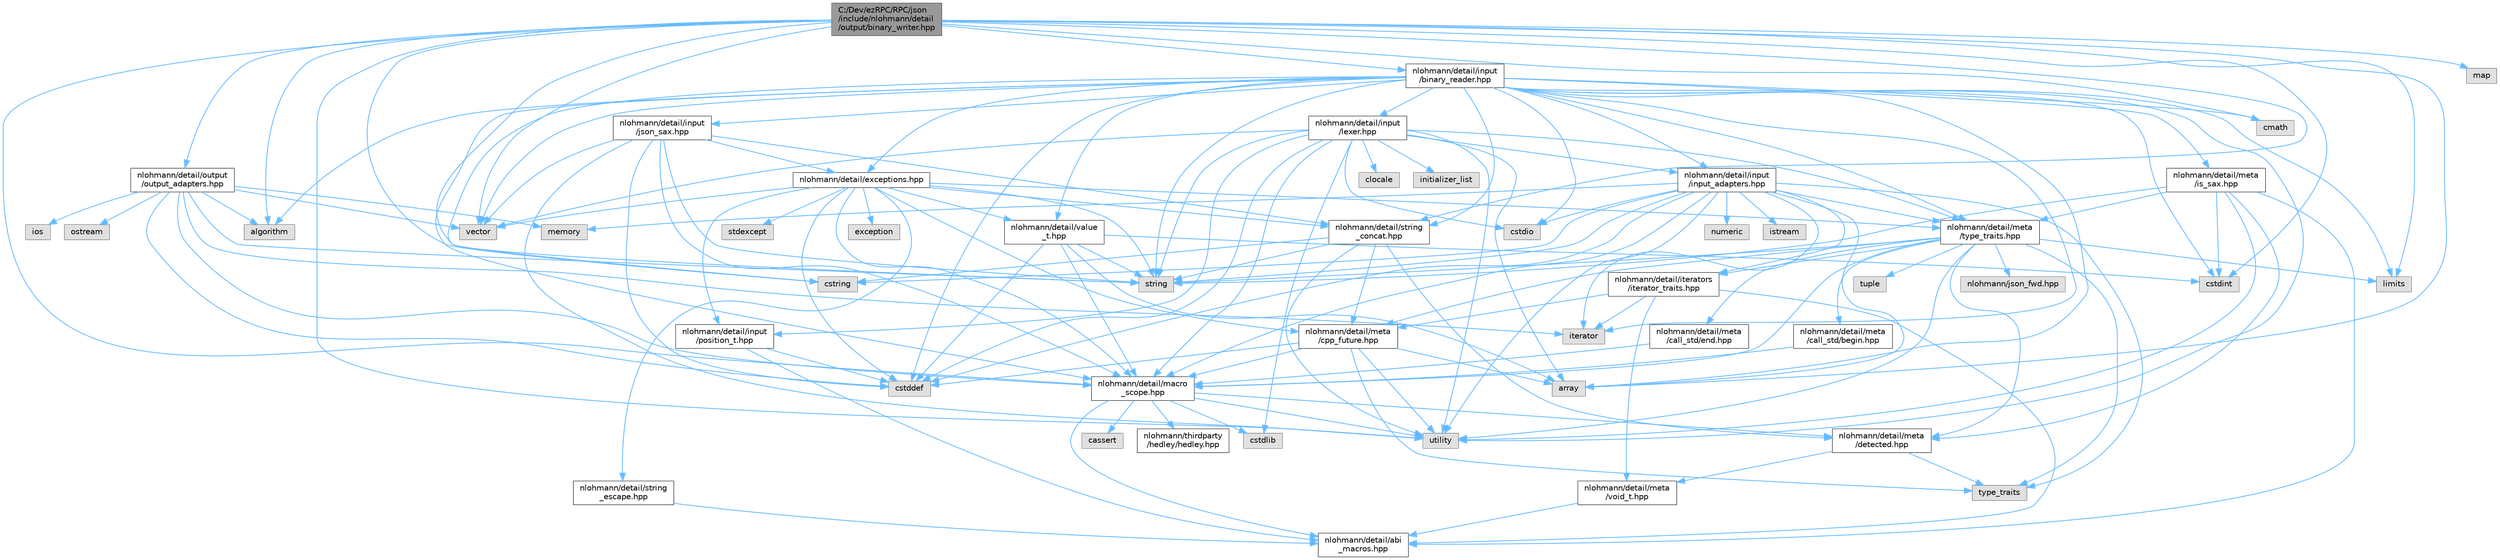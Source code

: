 digraph "C:/Dev/ezRPC/RPC/json/include/nlohmann/detail/output/binary_writer.hpp"
{
 // LATEX_PDF_SIZE
  bgcolor="transparent";
  edge [fontname=Helvetica,fontsize=10,labelfontname=Helvetica,labelfontsize=10];
  node [fontname=Helvetica,fontsize=10,shape=box,height=0.2,width=0.4];
  Node1 [id="Node000001",label="C:/Dev/ezRPC/RPC/json\l/include/nlohmann/detail\l/output/binary_writer.hpp",height=0.2,width=0.4,color="gray40", fillcolor="grey60", style="filled", fontcolor="black",tooltip=" "];
  Node1 -> Node2 [id="edge1_Node000001_Node000002",color="steelblue1",style="solid",tooltip=" "];
  Node2 [id="Node000002",label="algorithm",height=0.2,width=0.4,color="grey60", fillcolor="#E0E0E0", style="filled",tooltip=" "];
  Node1 -> Node3 [id="edge2_Node000001_Node000003",color="steelblue1",style="solid",tooltip=" "];
  Node3 [id="Node000003",label="array",height=0.2,width=0.4,color="grey60", fillcolor="#E0E0E0", style="filled",tooltip=" "];
  Node1 -> Node4 [id="edge3_Node000001_Node000004",color="steelblue1",style="solid",tooltip=" "];
  Node4 [id="Node000004",label="map",height=0.2,width=0.4,color="grey60", fillcolor="#E0E0E0", style="filled",tooltip=" "];
  Node1 -> Node5 [id="edge4_Node000001_Node000005",color="steelblue1",style="solid",tooltip=" "];
  Node5 [id="Node000005",label="cmath",height=0.2,width=0.4,color="grey60", fillcolor="#E0E0E0", style="filled",tooltip=" "];
  Node1 -> Node6 [id="edge5_Node000001_Node000006",color="steelblue1",style="solid",tooltip=" "];
  Node6 [id="Node000006",label="cstdint",height=0.2,width=0.4,color="grey60", fillcolor="#E0E0E0", style="filled",tooltip=" "];
  Node1 -> Node7 [id="edge6_Node000001_Node000007",color="steelblue1",style="solid",tooltip=" "];
  Node7 [id="Node000007",label="cstring",height=0.2,width=0.4,color="grey60", fillcolor="#E0E0E0", style="filled",tooltip=" "];
  Node1 -> Node8 [id="edge7_Node000001_Node000008",color="steelblue1",style="solid",tooltip=" "];
  Node8 [id="Node000008",label="limits",height=0.2,width=0.4,color="grey60", fillcolor="#E0E0E0", style="filled",tooltip=" "];
  Node1 -> Node9 [id="edge8_Node000001_Node000009",color="steelblue1",style="solid",tooltip=" "];
  Node9 [id="Node000009",label="string",height=0.2,width=0.4,color="grey60", fillcolor="#E0E0E0", style="filled",tooltip=" "];
  Node1 -> Node10 [id="edge9_Node000001_Node000010",color="steelblue1",style="solid",tooltip=" "];
  Node10 [id="Node000010",label="utility",height=0.2,width=0.4,color="grey60", fillcolor="#E0E0E0", style="filled",tooltip=" "];
  Node1 -> Node11 [id="edge10_Node000001_Node000011",color="steelblue1",style="solid",tooltip=" "];
  Node11 [id="Node000011",label="vector",height=0.2,width=0.4,color="grey60", fillcolor="#E0E0E0", style="filled",tooltip=" "];
  Node1 -> Node12 [id="edge11_Node000001_Node000012",color="steelblue1",style="solid",tooltip=" "];
  Node12 [id="Node000012",label="nlohmann/detail/input\l/binary_reader.hpp",height=0.2,width=0.4,color="grey40", fillcolor="white", style="filled",URL="$binary__reader_8hpp.html",tooltip=" "];
  Node12 -> Node2 [id="edge12_Node000012_Node000002",color="steelblue1",style="solid",tooltip=" "];
  Node12 -> Node3 [id="edge13_Node000012_Node000003",color="steelblue1",style="solid",tooltip=" "];
  Node12 -> Node5 [id="edge14_Node000012_Node000005",color="steelblue1",style="solid",tooltip=" "];
  Node12 -> Node13 [id="edge15_Node000012_Node000013",color="steelblue1",style="solid",tooltip=" "];
  Node13 [id="Node000013",label="cstddef",height=0.2,width=0.4,color="grey60", fillcolor="#E0E0E0", style="filled",tooltip=" "];
  Node12 -> Node6 [id="edge16_Node000012_Node000006",color="steelblue1",style="solid",tooltip=" "];
  Node12 -> Node14 [id="edge17_Node000012_Node000014",color="steelblue1",style="solid",tooltip=" "];
  Node14 [id="Node000014",label="cstdio",height=0.2,width=0.4,color="grey60", fillcolor="#E0E0E0", style="filled",tooltip=" "];
  Node12 -> Node7 [id="edge18_Node000012_Node000007",color="steelblue1",style="solid",tooltip=" "];
  Node12 -> Node15 [id="edge19_Node000012_Node000015",color="steelblue1",style="solid",tooltip=" "];
  Node15 [id="Node000015",label="iterator",height=0.2,width=0.4,color="grey60", fillcolor="#E0E0E0", style="filled",tooltip=" "];
  Node12 -> Node8 [id="edge20_Node000012_Node000008",color="steelblue1",style="solid",tooltip=" "];
  Node12 -> Node9 [id="edge21_Node000012_Node000009",color="steelblue1",style="solid",tooltip=" "];
  Node12 -> Node10 [id="edge22_Node000012_Node000010",color="steelblue1",style="solid",tooltip=" "];
  Node12 -> Node11 [id="edge23_Node000012_Node000011",color="steelblue1",style="solid",tooltip=" "];
  Node12 -> Node16 [id="edge24_Node000012_Node000016",color="steelblue1",style="solid",tooltip=" "];
  Node16 [id="Node000016",label="nlohmann/detail/exceptions.hpp",height=0.2,width=0.4,color="grey40", fillcolor="white", style="filled",URL="$exceptions_8hpp.html",tooltip=" "];
  Node16 -> Node13 [id="edge25_Node000016_Node000013",color="steelblue1",style="solid",tooltip=" "];
  Node16 -> Node17 [id="edge26_Node000016_Node000017",color="steelblue1",style="solid",tooltip=" "];
  Node17 [id="Node000017",label="exception",height=0.2,width=0.4,color="grey60", fillcolor="#E0E0E0", style="filled",tooltip=" "];
  Node16 -> Node18 [id="edge27_Node000016_Node000018",color="steelblue1",style="solid",tooltip=" "];
  Node18 [id="Node000018",label="stdexcept",height=0.2,width=0.4,color="grey60", fillcolor="#E0E0E0", style="filled",tooltip=" "];
  Node16 -> Node9 [id="edge28_Node000016_Node000009",color="steelblue1",style="solid",tooltip=" "];
  Node16 -> Node11 [id="edge29_Node000016_Node000011",color="steelblue1",style="solid",tooltip=" "];
  Node16 -> Node19 [id="edge30_Node000016_Node000019",color="steelblue1",style="solid",tooltip=" "];
  Node19 [id="Node000019",label="nlohmann/detail/value\l_t.hpp",height=0.2,width=0.4,color="grey40", fillcolor="white", style="filled",URL="$value__t_8hpp.html",tooltip=" "];
  Node19 -> Node3 [id="edge31_Node000019_Node000003",color="steelblue1",style="solid",tooltip=" "];
  Node19 -> Node13 [id="edge32_Node000019_Node000013",color="steelblue1",style="solid",tooltip=" "];
  Node19 -> Node6 [id="edge33_Node000019_Node000006",color="steelblue1",style="solid",tooltip=" "];
  Node19 -> Node9 [id="edge34_Node000019_Node000009",color="steelblue1",style="solid",tooltip=" "];
  Node19 -> Node20 [id="edge35_Node000019_Node000020",color="steelblue1",style="solid",tooltip=" "];
  Node20 [id="Node000020",label="nlohmann/detail/macro\l_scope.hpp",height=0.2,width=0.4,color="grey40", fillcolor="white", style="filled",URL="$macro__scope_8hpp.html",tooltip=" "];
  Node20 -> Node10 [id="edge36_Node000020_Node000010",color="steelblue1",style="solid",tooltip=" "];
  Node20 -> Node21 [id="edge37_Node000020_Node000021",color="steelblue1",style="solid",tooltip=" "];
  Node21 [id="Node000021",label="nlohmann/detail/meta\l/detected.hpp",height=0.2,width=0.4,color="grey40", fillcolor="white", style="filled",URL="$detected_8hpp.html",tooltip=" "];
  Node21 -> Node22 [id="edge38_Node000021_Node000022",color="steelblue1",style="solid",tooltip=" "];
  Node22 [id="Node000022",label="type_traits",height=0.2,width=0.4,color="grey60", fillcolor="#E0E0E0", style="filled",tooltip=" "];
  Node21 -> Node23 [id="edge39_Node000021_Node000023",color="steelblue1",style="solid",tooltip=" "];
  Node23 [id="Node000023",label="nlohmann/detail/meta\l/void_t.hpp",height=0.2,width=0.4,color="grey40", fillcolor="white", style="filled",URL="$void__t_8hpp.html",tooltip=" "];
  Node23 -> Node24 [id="edge40_Node000023_Node000024",color="steelblue1",style="solid",tooltip=" "];
  Node24 [id="Node000024",label="nlohmann/detail/abi\l_macros.hpp",height=0.2,width=0.4,color="grey40", fillcolor="white", style="filled",URL="$abi__macros_8hpp.html",tooltip=" "];
  Node20 -> Node25 [id="edge41_Node000020_Node000025",color="steelblue1",style="solid",tooltip=" "];
  Node25 [id="Node000025",label="nlohmann/thirdparty\l/hedley/hedley.hpp",height=0.2,width=0.4,color="grey40", fillcolor="white", style="filled",URL="$hedley_8hpp.html",tooltip=" "];
  Node20 -> Node24 [id="edge42_Node000020_Node000024",color="steelblue1",style="solid",tooltip=" "];
  Node20 -> Node26 [id="edge43_Node000020_Node000026",color="steelblue1",style="solid",tooltip=" "];
  Node26 [id="Node000026",label="cstdlib",height=0.2,width=0.4,color="grey60", fillcolor="#E0E0E0", style="filled",tooltip=" "];
  Node20 -> Node27 [id="edge44_Node000020_Node000027",color="steelblue1",style="solid",tooltip=" "];
  Node27 [id="Node000027",label="cassert",height=0.2,width=0.4,color="grey60", fillcolor="#E0E0E0", style="filled",tooltip=" "];
  Node16 -> Node28 [id="edge45_Node000016_Node000028",color="steelblue1",style="solid",tooltip=" "];
  Node28 [id="Node000028",label="nlohmann/detail/string\l_escape.hpp",height=0.2,width=0.4,color="grey40", fillcolor="white", style="filled",URL="$string__escape_8hpp.html",tooltip=" "];
  Node28 -> Node24 [id="edge46_Node000028_Node000024",color="steelblue1",style="solid",tooltip=" "];
  Node16 -> Node29 [id="edge47_Node000016_Node000029",color="steelblue1",style="solid",tooltip=" "];
  Node29 [id="Node000029",label="nlohmann/detail/input\l/position_t.hpp",height=0.2,width=0.4,color="grey40", fillcolor="white", style="filled",URL="$position__t_8hpp.html",tooltip=" "];
  Node29 -> Node13 [id="edge48_Node000029_Node000013",color="steelblue1",style="solid",tooltip=" "];
  Node29 -> Node24 [id="edge49_Node000029_Node000024",color="steelblue1",style="solid",tooltip=" "];
  Node16 -> Node20 [id="edge50_Node000016_Node000020",color="steelblue1",style="solid",tooltip=" "];
  Node16 -> Node30 [id="edge51_Node000016_Node000030",color="steelblue1",style="solid",tooltip=" "];
  Node30 [id="Node000030",label="nlohmann/detail/meta\l/cpp_future.hpp",height=0.2,width=0.4,color="grey40", fillcolor="white", style="filled",URL="$cpp__future_8hpp.html",tooltip=" "];
  Node30 -> Node3 [id="edge52_Node000030_Node000003",color="steelblue1",style="solid",tooltip=" "];
  Node30 -> Node13 [id="edge53_Node000030_Node000013",color="steelblue1",style="solid",tooltip=" "];
  Node30 -> Node22 [id="edge54_Node000030_Node000022",color="steelblue1",style="solid",tooltip=" "];
  Node30 -> Node10 [id="edge55_Node000030_Node000010",color="steelblue1",style="solid",tooltip=" "];
  Node30 -> Node20 [id="edge56_Node000030_Node000020",color="steelblue1",style="solid",tooltip=" "];
  Node16 -> Node31 [id="edge57_Node000016_Node000031",color="steelblue1",style="solid",tooltip=" "];
  Node31 [id="Node000031",label="nlohmann/detail/meta\l/type_traits.hpp",height=0.2,width=0.4,color="grey40", fillcolor="white", style="filled",URL="$type__traits_8hpp.html",tooltip=" "];
  Node31 -> Node8 [id="edge58_Node000031_Node000008",color="steelblue1",style="solid",tooltip=" "];
  Node31 -> Node22 [id="edge59_Node000031_Node000022",color="steelblue1",style="solid",tooltip=" "];
  Node31 -> Node10 [id="edge60_Node000031_Node000010",color="steelblue1",style="solid",tooltip=" "];
  Node31 -> Node32 [id="edge61_Node000031_Node000032",color="steelblue1",style="solid",tooltip=" "];
  Node32 [id="Node000032",label="tuple",height=0.2,width=0.4,color="grey60", fillcolor="#E0E0E0", style="filled",tooltip=" "];
  Node31 -> Node9 [id="edge62_Node000031_Node000009",color="steelblue1",style="solid",tooltip=" "];
  Node31 -> Node33 [id="edge63_Node000031_Node000033",color="steelblue1",style="solid",tooltip=" "];
  Node33 [id="Node000033",label="nlohmann/detail/iterators\l/iterator_traits.hpp",height=0.2,width=0.4,color="grey40", fillcolor="white", style="filled",URL="$iterator__traits_8hpp.html",tooltip=" "];
  Node33 -> Node15 [id="edge64_Node000033_Node000015",color="steelblue1",style="solid",tooltip=" "];
  Node33 -> Node24 [id="edge65_Node000033_Node000024",color="steelblue1",style="solid",tooltip=" "];
  Node33 -> Node23 [id="edge66_Node000033_Node000023",color="steelblue1",style="solid",tooltip=" "];
  Node33 -> Node30 [id="edge67_Node000033_Node000030",color="steelblue1",style="solid",tooltip=" "];
  Node31 -> Node20 [id="edge68_Node000031_Node000020",color="steelblue1",style="solid",tooltip=" "];
  Node31 -> Node34 [id="edge69_Node000031_Node000034",color="steelblue1",style="solid",tooltip=" "];
  Node34 [id="Node000034",label="nlohmann/detail/meta\l/call_std/begin.hpp",height=0.2,width=0.4,color="grey40", fillcolor="white", style="filled",URL="$begin_8hpp.html",tooltip=" "];
  Node34 -> Node20 [id="edge70_Node000034_Node000020",color="steelblue1",style="solid",tooltip=" "];
  Node31 -> Node35 [id="edge71_Node000031_Node000035",color="steelblue1",style="solid",tooltip=" "];
  Node35 [id="Node000035",label="nlohmann/detail/meta\l/call_std/end.hpp",height=0.2,width=0.4,color="grey40", fillcolor="white", style="filled",URL="$end_8hpp.html",tooltip=" "];
  Node35 -> Node20 [id="edge72_Node000035_Node000020",color="steelblue1",style="solid",tooltip=" "];
  Node31 -> Node30 [id="edge73_Node000031_Node000030",color="steelblue1",style="solid",tooltip=" "];
  Node31 -> Node21 [id="edge74_Node000031_Node000021",color="steelblue1",style="solid",tooltip=" "];
  Node31 -> Node36 [id="edge75_Node000031_Node000036",color="steelblue1",style="solid",tooltip=" "];
  Node36 [id="Node000036",label="nlohmann/json_fwd.hpp",height=0.2,width=0.4,color="grey60", fillcolor="#E0E0E0", style="filled",tooltip=" "];
  Node16 -> Node37 [id="edge76_Node000016_Node000037",color="steelblue1",style="solid",tooltip=" "];
  Node37 [id="Node000037",label="nlohmann/detail/string\l_concat.hpp",height=0.2,width=0.4,color="grey40", fillcolor="white", style="filled",URL="$string__concat_8hpp.html",tooltip=" "];
  Node37 -> Node7 [id="edge77_Node000037_Node000007",color="steelblue1",style="solid",tooltip=" "];
  Node37 -> Node9 [id="edge78_Node000037_Node000009",color="steelblue1",style="solid",tooltip=" "];
  Node37 -> Node10 [id="edge79_Node000037_Node000010",color="steelblue1",style="solid",tooltip=" "];
  Node37 -> Node30 [id="edge80_Node000037_Node000030",color="steelblue1",style="solid",tooltip=" "];
  Node37 -> Node21 [id="edge81_Node000037_Node000021",color="steelblue1",style="solid",tooltip=" "];
  Node12 -> Node38 [id="edge82_Node000012_Node000038",color="steelblue1",style="solid",tooltip=" "];
  Node38 [id="Node000038",label="nlohmann/detail/input\l/input_adapters.hpp",height=0.2,width=0.4,color="grey40", fillcolor="white", style="filled",URL="$input__adapters_8hpp.html",tooltip=" "];
  Node38 -> Node3 [id="edge83_Node000038_Node000003",color="steelblue1",style="solid",tooltip=" "];
  Node38 -> Node13 [id="edge84_Node000038_Node000013",color="steelblue1",style="solid",tooltip=" "];
  Node38 -> Node7 [id="edge85_Node000038_Node000007",color="steelblue1",style="solid",tooltip=" "];
  Node38 -> Node15 [id="edge86_Node000038_Node000015",color="steelblue1",style="solid",tooltip=" "];
  Node38 -> Node39 [id="edge87_Node000038_Node000039",color="steelblue1",style="solid",tooltip=" "];
  Node39 [id="Node000039",label="memory",height=0.2,width=0.4,color="grey60", fillcolor="#E0E0E0", style="filled",tooltip=" "];
  Node38 -> Node40 [id="edge88_Node000038_Node000040",color="steelblue1",style="solid",tooltip=" "];
  Node40 [id="Node000040",label="numeric",height=0.2,width=0.4,color="grey60", fillcolor="#E0E0E0", style="filled",tooltip=" "];
  Node38 -> Node9 [id="edge89_Node000038_Node000009",color="steelblue1",style="solid",tooltip=" "];
  Node38 -> Node22 [id="edge90_Node000038_Node000022",color="steelblue1",style="solid",tooltip=" "];
  Node38 -> Node10 [id="edge91_Node000038_Node000010",color="steelblue1",style="solid",tooltip=" "];
  Node38 -> Node14 [id="edge92_Node000038_Node000014",color="steelblue1",style="solid",tooltip=" "];
  Node38 -> Node41 [id="edge93_Node000038_Node000041",color="steelblue1",style="solid",tooltip=" "];
  Node41 [id="Node000041",label="istream",height=0.2,width=0.4,color="grey60", fillcolor="#E0E0E0", style="filled",tooltip=" "];
  Node38 -> Node33 [id="edge94_Node000038_Node000033",color="steelblue1",style="solid",tooltip=" "];
  Node38 -> Node20 [id="edge95_Node000038_Node000020",color="steelblue1",style="solid",tooltip=" "];
  Node38 -> Node31 [id="edge96_Node000038_Node000031",color="steelblue1",style="solid",tooltip=" "];
  Node12 -> Node42 [id="edge97_Node000012_Node000042",color="steelblue1",style="solid",tooltip=" "];
  Node42 [id="Node000042",label="nlohmann/detail/input\l/json_sax.hpp",height=0.2,width=0.4,color="grey40", fillcolor="white", style="filled",URL="$json__sax_8hpp.html",tooltip=" "];
  Node42 -> Node13 [id="edge98_Node000042_Node000013",color="steelblue1",style="solid",tooltip=" "];
  Node42 -> Node9 [id="edge99_Node000042_Node000009",color="steelblue1",style="solid",tooltip=" "];
  Node42 -> Node10 [id="edge100_Node000042_Node000010",color="steelblue1",style="solid",tooltip=" "];
  Node42 -> Node11 [id="edge101_Node000042_Node000011",color="steelblue1",style="solid",tooltip=" "];
  Node42 -> Node16 [id="edge102_Node000042_Node000016",color="steelblue1",style="solid",tooltip=" "];
  Node42 -> Node20 [id="edge103_Node000042_Node000020",color="steelblue1",style="solid",tooltip=" "];
  Node42 -> Node37 [id="edge104_Node000042_Node000037",color="steelblue1",style="solid",tooltip=" "];
  Node12 -> Node43 [id="edge105_Node000012_Node000043",color="steelblue1",style="solid",tooltip=" "];
  Node43 [id="Node000043",label="nlohmann/detail/input\l/lexer.hpp",height=0.2,width=0.4,color="grey40", fillcolor="white", style="filled",URL="$lexer_8hpp.html",tooltip=" "];
  Node43 -> Node3 [id="edge106_Node000043_Node000003",color="steelblue1",style="solid",tooltip=" "];
  Node43 -> Node44 [id="edge107_Node000043_Node000044",color="steelblue1",style="solid",tooltip=" "];
  Node44 [id="Node000044",label="clocale",height=0.2,width=0.4,color="grey60", fillcolor="#E0E0E0", style="filled",tooltip=" "];
  Node43 -> Node13 [id="edge108_Node000043_Node000013",color="steelblue1",style="solid",tooltip=" "];
  Node43 -> Node14 [id="edge109_Node000043_Node000014",color="steelblue1",style="solid",tooltip=" "];
  Node43 -> Node26 [id="edge110_Node000043_Node000026",color="steelblue1",style="solid",tooltip=" "];
  Node43 -> Node45 [id="edge111_Node000043_Node000045",color="steelblue1",style="solid",tooltip=" "];
  Node45 [id="Node000045",label="initializer_list",height=0.2,width=0.4,color="grey60", fillcolor="#E0E0E0", style="filled",tooltip=" "];
  Node43 -> Node9 [id="edge112_Node000043_Node000009",color="steelblue1",style="solid",tooltip=" "];
  Node43 -> Node10 [id="edge113_Node000043_Node000010",color="steelblue1",style="solid",tooltip=" "];
  Node43 -> Node11 [id="edge114_Node000043_Node000011",color="steelblue1",style="solid",tooltip=" "];
  Node43 -> Node38 [id="edge115_Node000043_Node000038",color="steelblue1",style="solid",tooltip=" "];
  Node43 -> Node29 [id="edge116_Node000043_Node000029",color="steelblue1",style="solid",tooltip=" "];
  Node43 -> Node20 [id="edge117_Node000043_Node000020",color="steelblue1",style="solid",tooltip=" "];
  Node43 -> Node31 [id="edge118_Node000043_Node000031",color="steelblue1",style="solid",tooltip=" "];
  Node12 -> Node20 [id="edge119_Node000012_Node000020",color="steelblue1",style="solid",tooltip=" "];
  Node12 -> Node46 [id="edge120_Node000012_Node000046",color="steelblue1",style="solid",tooltip=" "];
  Node46 [id="Node000046",label="nlohmann/detail/meta\l/is_sax.hpp",height=0.2,width=0.4,color="grey40", fillcolor="white", style="filled",URL="$is__sax_8hpp.html",tooltip=" "];
  Node46 -> Node6 [id="edge121_Node000046_Node000006",color="steelblue1",style="solid",tooltip=" "];
  Node46 -> Node10 [id="edge122_Node000046_Node000010",color="steelblue1",style="solid",tooltip=" "];
  Node46 -> Node9 [id="edge123_Node000046_Node000009",color="steelblue1",style="solid",tooltip=" "];
  Node46 -> Node24 [id="edge124_Node000046_Node000024",color="steelblue1",style="solid",tooltip=" "];
  Node46 -> Node21 [id="edge125_Node000046_Node000021",color="steelblue1",style="solid",tooltip=" "];
  Node46 -> Node31 [id="edge126_Node000046_Node000031",color="steelblue1",style="solid",tooltip=" "];
  Node12 -> Node31 [id="edge127_Node000012_Node000031",color="steelblue1",style="solid",tooltip=" "];
  Node12 -> Node37 [id="edge128_Node000012_Node000037",color="steelblue1",style="solid",tooltip=" "];
  Node12 -> Node19 [id="edge129_Node000012_Node000019",color="steelblue1",style="solid",tooltip=" "];
  Node1 -> Node20 [id="edge130_Node000001_Node000020",color="steelblue1",style="solid",tooltip=" "];
  Node1 -> Node47 [id="edge131_Node000001_Node000047",color="steelblue1",style="solid",tooltip=" "];
  Node47 [id="Node000047",label="nlohmann/detail/output\l/output_adapters.hpp",height=0.2,width=0.4,color="grey40", fillcolor="white", style="filled",URL="$output__adapters_8hpp.html",tooltip=" "];
  Node47 -> Node2 [id="edge132_Node000047_Node000002",color="steelblue1",style="solid",tooltip=" "];
  Node47 -> Node13 [id="edge133_Node000047_Node000013",color="steelblue1",style="solid",tooltip=" "];
  Node47 -> Node15 [id="edge134_Node000047_Node000015",color="steelblue1",style="solid",tooltip=" "];
  Node47 -> Node39 [id="edge135_Node000047_Node000039",color="steelblue1",style="solid",tooltip=" "];
  Node47 -> Node9 [id="edge136_Node000047_Node000009",color="steelblue1",style="solid",tooltip=" "];
  Node47 -> Node11 [id="edge137_Node000047_Node000011",color="steelblue1",style="solid",tooltip=" "];
  Node47 -> Node48 [id="edge138_Node000047_Node000048",color="steelblue1",style="solid",tooltip=" "];
  Node48 [id="Node000048",label="ios",height=0.2,width=0.4,color="grey60", fillcolor="#E0E0E0", style="filled",tooltip=" "];
  Node47 -> Node49 [id="edge139_Node000047_Node000049",color="steelblue1",style="solid",tooltip=" "];
  Node49 [id="Node000049",label="ostream",height=0.2,width=0.4,color="grey60", fillcolor="#E0E0E0", style="filled",tooltip=" "];
  Node47 -> Node20 [id="edge140_Node000047_Node000020",color="steelblue1",style="solid",tooltip=" "];
  Node1 -> Node37 [id="edge141_Node000001_Node000037",color="steelblue1",style="solid",tooltip=" "];
}
